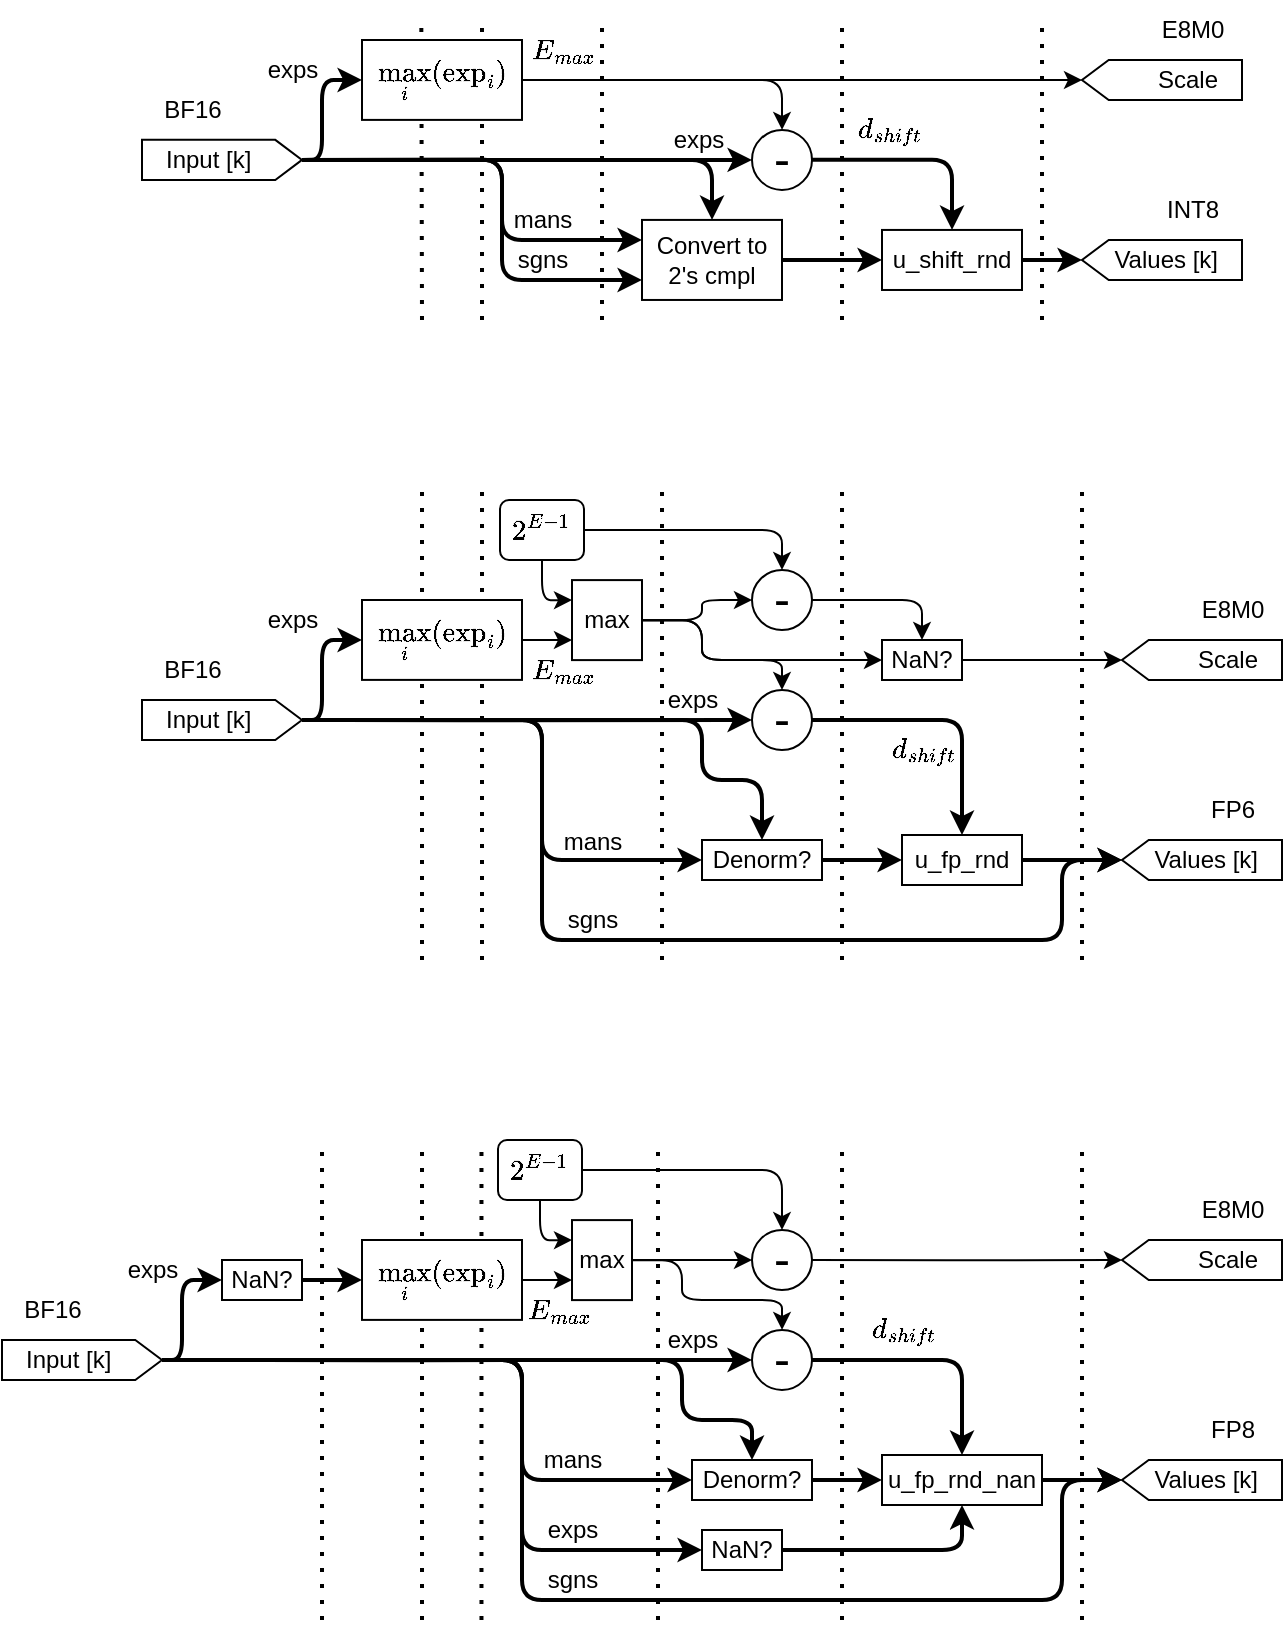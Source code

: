 <mxfile>
    <diagram id="izr5ojlLVmo8zyCvxxbJ" name="Page-1">
        <mxGraphModel dx="999" dy="574" grid="1" gridSize="10" guides="1" tooltips="1" connect="1" arrows="1" fold="1" page="1" pageScale="1" pageWidth="850" pageHeight="1100" math="1" shadow="0">
            <root>
                <mxCell id="0"/>
                <mxCell id="1" parent="0"/>
                <mxCell id="650" value="" style="endArrow=none;dashed=1;html=1;dashPattern=1 3;strokeWidth=2;" parent="1" edge="1">
                    <mxGeometry width="50" height="50" relative="1" as="geometry">
                        <mxPoint x="250" y="870" as="sourcePoint"/>
                        <mxPoint x="250" y="630" as="targetPoint"/>
                    </mxGeometry>
                </mxCell>
                <mxCell id="651" value="" style="endArrow=none;dashed=1;html=1;dashPattern=1 3;strokeWidth=2;" parent="1" edge="1">
                    <mxGeometry width="50" height="50" relative="1" as="geometry">
                        <mxPoint x="279.74" y="870" as="sourcePoint"/>
                        <mxPoint x="279.74" y="630" as="targetPoint"/>
                    </mxGeometry>
                </mxCell>
                <mxCell id="496" value="" style="endArrow=none;dashed=1;html=1;dashPattern=1 3;strokeWidth=2;" parent="1" edge="1">
                    <mxGeometry width="50" height="50" relative="1" as="geometry">
                        <mxPoint x="250" y="220" as="sourcePoint"/>
                        <mxPoint x="249.66" y="70.05" as="targetPoint"/>
                    </mxGeometry>
                </mxCell>
                <mxCell id="497" value="" style="endArrow=none;dashed=1;html=1;dashPattern=1 3;strokeWidth=2;" parent="1" edge="1">
                    <mxGeometry width="50" height="50" relative="1" as="geometry">
                        <mxPoint x="280" y="220" as="sourcePoint"/>
                        <mxPoint x="280.0" y="70.05" as="targetPoint"/>
                    </mxGeometry>
                </mxCell>
                <mxCell id="498" value="mans" style="text;html=1;align=center;verticalAlign=middle;resizable=0;points=[];autosize=1;strokeColor=none;fillColor=none;fontSize=12;" parent="1" vertex="1">
                    <mxGeometry x="285" y="154.95" width="50" height="30" as="geometry"/>
                </mxCell>
                <mxCell id="499" value="BF16" style="text;html=1;align=center;verticalAlign=middle;resizable=0;points=[];autosize=1;strokeColor=none;fillColor=none;" parent="1" vertex="1">
                    <mxGeometry x="110" y="100.05" width="50" height="30" as="geometry"/>
                </mxCell>
                <mxCell id="500" style="edgeStyle=orthogonalEdgeStyle;html=1;entryX=0;entryY=0.5;entryDx=0;entryDy=0;fontSize=12;strokeWidth=2;exitX=0.5;exitY=1;exitDx=0;exitDy=0;" parent="1" source="503" target="506" edge="1">
                    <mxGeometry relative="1" as="geometry">
                        <Array as="points">
                            <mxPoint x="200" y="140"/>
                            <mxPoint x="200" y="100"/>
                        </Array>
                    </mxGeometry>
                </mxCell>
                <mxCell id="501" style="edgeStyle=orthogonalEdgeStyle;html=1;entryX=0;entryY=0.25;entryDx=0;entryDy=0;strokeWidth=2;exitX=0.5;exitY=1;exitDx=0;exitDy=0;" parent="1" source="503" target="512" edge="1">
                    <mxGeometry relative="1" as="geometry">
                        <Array as="points">
                            <mxPoint x="290" y="140"/>
                            <mxPoint x="290" y="180"/>
                        </Array>
                    </mxGeometry>
                </mxCell>
                <mxCell id="502" style="edgeStyle=orthogonalEdgeStyle;html=1;entryX=0;entryY=0.75;entryDx=0;entryDy=0;strokeWidth=2;exitX=0.5;exitY=1;exitDx=0;exitDy=0;" parent="1" source="503" target="512" edge="1">
                    <mxGeometry relative="1" as="geometry">
                        <Array as="points">
                            <mxPoint x="290" y="140"/>
                            <mxPoint x="290" y="200"/>
                        </Array>
                    </mxGeometry>
                </mxCell>
                <mxCell id="606" style="edgeStyle=orthogonalEdgeStyle;html=1;entryX=0.5;entryY=0;entryDx=0;entryDy=0;strokeWidth=2;" parent="1" source="503" target="512" edge="1">
                    <mxGeometry relative="1" as="geometry"/>
                </mxCell>
                <mxCell id="503" value="&amp;nbsp; &amp;nbsp;Input [k]" style="shape=offPageConnector;whiteSpace=wrap;html=1;rotation=0;direction=north;labelPosition=center;verticalLabelPosition=middle;align=left;verticalAlign=middle;size=0.167;" parent="1" vertex="1">
                    <mxGeometry x="110" y="129.92" width="80" height="20.05" as="geometry"/>
                </mxCell>
                <mxCell id="504" style="edgeStyle=orthogonalEdgeStyle;html=1;entryX=0;entryY=0.5;entryDx=0;entryDy=0;fontSize=12;strokeWidth=2;exitX=0.5;exitY=1;exitDx=0;exitDy=0;" parent="1" source="503" target="518" edge="1">
                    <mxGeometry relative="1" as="geometry">
                        <mxPoint x="465" y="155" as="targetPoint"/>
                        <mxPoint x="170" y="139.95" as="sourcePoint"/>
                        <Array as="points">
                            <mxPoint x="190" y="140"/>
                            <mxPoint x="190" y="140"/>
                        </Array>
                    </mxGeometry>
                </mxCell>
                <mxCell id="505" value="exps" style="text;html=1;align=center;verticalAlign=middle;resizable=0;points=[];autosize=1;strokeColor=none;fillColor=none;fontSize=12;" parent="1" vertex="1">
                    <mxGeometry x="160" y="80.0" width="50" height="30" as="geometry"/>
                </mxCell>
                <mxCell id="506" value="$$\max_{i} (\text{exp}_i)$$" style="rounded=0;whiteSpace=wrap;html=1;" parent="1" vertex="1">
                    <mxGeometry x="220" y="80" width="80" height="39.95" as="geometry"/>
                </mxCell>
                <mxCell id="507" value="&lt;span style=&quot;text-align: left;&quot;&gt;Values [k]&amp;nbsp; &amp;nbsp;&lt;/span&gt;" style="shape=offPageConnector;whiteSpace=wrap;html=1;rotation=0;direction=south;labelPosition=center;verticalLabelPosition=middle;align=right;verticalAlign=middle;size=0.167;" parent="1" vertex="1">
                    <mxGeometry x="580" y="179.97" width="80" height="20" as="geometry"/>
                </mxCell>
                <mxCell id="508" value="&lt;div style=&quot;text-align: left;&quot;&gt;&lt;span style=&quot;background-color: initial;&quot;&gt;Scale&amp;nbsp; &amp;nbsp;&lt;/span&gt;&lt;/div&gt;" style="shape=offPageConnector;whiteSpace=wrap;html=1;rotation=0;direction=south;labelPosition=center;verticalLabelPosition=middle;align=right;verticalAlign=middle;size=0.167;" parent="1" vertex="1">
                    <mxGeometry x="580" y="90" width="80" height="20" as="geometry"/>
                </mxCell>
                <mxCell id="509" style="edgeStyle=orthogonalEdgeStyle;html=1;entryX=0.5;entryY=1;entryDx=0;entryDy=0;strokeWidth=2;" parent="1" source="510" target="507" edge="1">
                    <mxGeometry relative="1" as="geometry"/>
                </mxCell>
                <mxCell id="510" value="u_shift_rnd" style="rounded=0;whiteSpace=wrap;html=1;" parent="1" vertex="1">
                    <mxGeometry x="480" y="174.97" width="70" height="30.02" as="geometry"/>
                </mxCell>
                <mxCell id="511" style="edgeStyle=orthogonalEdgeStyle;html=1;entryX=0;entryY=0.5;entryDx=0;entryDy=0;strokeWidth=2;" parent="1" source="512" target="510" edge="1">
                    <mxGeometry relative="1" as="geometry"/>
                </mxCell>
                <mxCell id="512" value="Convert to&lt;br&gt;2's cmpl" style="rounded=0;whiteSpace=wrap;html=1;" parent="1" vertex="1">
                    <mxGeometry x="360" y="169.96" width="70" height="40.02" as="geometry"/>
                </mxCell>
                <mxCell id="513" value="E8M0" style="text;html=1;align=center;verticalAlign=middle;resizable=0;points=[];autosize=1;strokeColor=none;fillColor=none;fontSize=12;" parent="1" vertex="1">
                    <mxGeometry x="610" y="60.0" width="50" height="30" as="geometry"/>
                </mxCell>
                <mxCell id="514" value="INT8" style="text;html=1;align=center;verticalAlign=middle;resizable=0;points=[];autosize=1;strokeColor=none;fillColor=none;fontSize=12;" parent="1" vertex="1">
                    <mxGeometry x="610" y="149.97" width="50" height="30" as="geometry"/>
                </mxCell>
                <mxCell id="515" style="edgeStyle=orthogonalEdgeStyle;html=1;entryX=0.5;entryY=0;entryDx=0;entryDy=0;fontSize=12;exitX=1;exitY=0.5;exitDx=0;exitDy=0;" parent="1" source="506" target="518" edge="1">
                    <mxGeometry relative="1" as="geometry">
                        <mxPoint x="545" y="135" as="targetPoint"/>
                        <mxPoint x="340" y="100.0" as="sourcePoint"/>
                    </mxGeometry>
                </mxCell>
                <mxCell id="516" style="edgeStyle=orthogonalEdgeStyle;html=1;entryX=0.5;entryY=1;entryDx=0;entryDy=0;fontSize=12;exitX=1;exitY=0.5;exitDx=0;exitDy=0;" parent="1" source="506" target="508" edge="1">
                    <mxGeometry relative="1" as="geometry">
                        <mxPoint x="365" y="110.0" as="sourcePoint"/>
                    </mxGeometry>
                </mxCell>
                <mxCell id="517" style="edgeStyle=orthogonalEdgeStyle;html=1;entryX=0.5;entryY=0;entryDx=0;entryDy=0;strokeWidth=2;" parent="1" source="518" target="510" edge="1">
                    <mxGeometry relative="1" as="geometry"/>
                </mxCell>
                <mxCell id="518" value="-" style="ellipse;whiteSpace=wrap;html=1;aspect=fixed;fontSize=24;" parent="1" vertex="1">
                    <mxGeometry x="415" y="124.94" width="30" height="30" as="geometry"/>
                </mxCell>
                <mxCell id="519" value="exps" style="text;html=1;align=center;verticalAlign=middle;resizable=0;points=[];autosize=1;strokeColor=none;fillColor=none;fontSize=12;" parent="1" vertex="1">
                    <mxGeometry x="363" y="115.0" width="50" height="30" as="geometry"/>
                </mxCell>
                <mxCell id="520" value="sgns" style="text;html=1;align=center;verticalAlign=middle;resizable=0;points=[];autosize=1;strokeColor=none;fillColor=none;fontSize=12;" parent="1" vertex="1">
                    <mxGeometry x="285" y="174.97" width="50" height="30" as="geometry"/>
                </mxCell>
                <mxCell id="521" value="$$E_{max}$$" style="text;html=1;align=center;verticalAlign=middle;resizable=0;points=[];autosize=1;strokeColor=none;fillColor=none;fontSize=12;" parent="1" vertex="1">
                    <mxGeometry x="270" y="70.05" width="100" height="30" as="geometry"/>
                </mxCell>
                <mxCell id="522" value="" style="endArrow=none;dashed=1;html=1;dashPattern=1 3;strokeWidth=2;" parent="1" edge="1">
                    <mxGeometry width="50" height="50" relative="1" as="geometry">
                        <mxPoint x="460" y="220" as="sourcePoint"/>
                        <mxPoint x="460.0" y="69.95" as="targetPoint"/>
                    </mxGeometry>
                </mxCell>
                <mxCell id="523" value="" style="endArrow=none;dashed=1;html=1;dashPattern=1 3;strokeWidth=2;" parent="1" edge="1">
                    <mxGeometry width="50" height="50" relative="1" as="geometry">
                        <mxPoint x="560" y="220" as="sourcePoint"/>
                        <mxPoint x="560" y="70.05" as="targetPoint"/>
                    </mxGeometry>
                </mxCell>
                <mxCell id="524" value="" style="endArrow=none;dashed=1;html=1;dashPattern=1 3;strokeWidth=2;" parent="1" edge="1">
                    <mxGeometry width="50" height="50" relative="1" as="geometry">
                        <mxPoint x="340" y="220" as="sourcePoint"/>
                        <mxPoint x="340.0" y="70.05" as="targetPoint"/>
                    </mxGeometry>
                </mxCell>
                <mxCell id="525" value="$$d_{shift}$$" style="text;html=1;align=center;verticalAlign=middle;resizable=0;points=[];autosize=1;strokeColor=none;fillColor=none;" parent="1" vertex="1">
                    <mxGeometry x="438" y="110.0" width="90" height="30" as="geometry"/>
                </mxCell>
                <mxCell id="526" value="" style="endArrow=none;dashed=1;html=1;dashPattern=1 3;strokeWidth=2;" parent="1" edge="1">
                    <mxGeometry width="50" height="50" relative="1" as="geometry">
                        <mxPoint x="250" y="540" as="sourcePoint"/>
                        <mxPoint x="250" y="300" as="targetPoint"/>
                    </mxGeometry>
                </mxCell>
                <mxCell id="527" value="" style="endArrow=none;dashed=1;html=1;dashPattern=1 3;strokeWidth=2;" parent="1" edge="1">
                    <mxGeometry width="50" height="50" relative="1" as="geometry">
                        <mxPoint x="280" y="540" as="sourcePoint"/>
                        <mxPoint x="280" y="300" as="targetPoint"/>
                    </mxGeometry>
                </mxCell>
                <mxCell id="528" value="sgns" style="text;html=1;align=center;verticalAlign=middle;resizable=0;points=[];autosize=1;strokeColor=none;fillColor=none;fontSize=12;" parent="1" vertex="1">
                    <mxGeometry x="310" y="505" width="50" height="30" as="geometry"/>
                </mxCell>
                <mxCell id="529" value="$$E_{max}$$" style="text;html=1;align=center;verticalAlign=middle;resizable=0;points=[];autosize=1;strokeColor=none;fillColor=none;fontSize=12;" parent="1" vertex="1">
                    <mxGeometry x="270" y="380.05" width="100" height="30" as="geometry"/>
                </mxCell>
                <mxCell id="530" value="mans" style="text;html=1;align=center;verticalAlign=middle;resizable=0;points=[];autosize=1;strokeColor=none;fillColor=none;fontSize=12;" parent="1" vertex="1">
                    <mxGeometry x="310" y="465.5" width="50" height="30" as="geometry"/>
                </mxCell>
                <mxCell id="531" value="BF16" style="text;html=1;align=center;verticalAlign=middle;resizable=0;points=[];autosize=1;strokeColor=none;fillColor=none;" parent="1" vertex="1">
                    <mxGeometry x="110" y="380.0" width="50" height="30" as="geometry"/>
                </mxCell>
                <mxCell id="532" style="edgeStyle=orthogonalEdgeStyle;html=1;entryX=0;entryY=0.5;entryDx=0;entryDy=0;fontSize=12;strokeWidth=2;" parent="1" source="536" target="542" edge="1">
                    <mxGeometry relative="1" as="geometry">
                        <Array as="points">
                            <mxPoint x="200" y="420"/>
                            <mxPoint x="200" y="380"/>
                        </Array>
                    </mxGeometry>
                </mxCell>
                <mxCell id="533" style="edgeStyle=orthogonalEdgeStyle;html=1;strokeWidth=2;entryX=0.5;entryY=1;entryDx=0;entryDy=0;" parent="1" source="536" target="543" edge="1">
                    <mxGeometry relative="1" as="geometry">
                        <Array as="points">
                            <mxPoint x="310" y="420"/>
                            <mxPoint x="310" y="530"/>
                            <mxPoint x="570" y="530"/>
                            <mxPoint x="570" y="490"/>
                        </Array>
                        <mxPoint x="680" y="510" as="targetPoint"/>
                    </mxGeometry>
                </mxCell>
                <mxCell id="535" style="edgeStyle=orthogonalEdgeStyle;html=1;entryX=0.5;entryY=0;entryDx=0;entryDy=0;strokeWidth=2;" parent="1" source="536" target="563" edge="1">
                    <mxGeometry relative="1" as="geometry">
                        <Array as="points">
                            <mxPoint x="390" y="420"/>
                            <mxPoint x="390" y="450"/>
                            <mxPoint x="420" y="450"/>
                        </Array>
                    </mxGeometry>
                </mxCell>
                <mxCell id="660" style="edgeStyle=orthogonalEdgeStyle;html=1;entryX=0;entryY=0.5;entryDx=0;entryDy=0;strokeWidth=2;elbow=vertical;" parent="1" source="536" target="563" edge="1">
                    <mxGeometry relative="1" as="geometry">
                        <Array as="points">
                            <mxPoint x="310" y="420"/>
                            <mxPoint x="310" y="490"/>
                        </Array>
                    </mxGeometry>
                </mxCell>
                <mxCell id="536" value="&amp;nbsp; &amp;nbsp;Input [k]" style="shape=offPageConnector;whiteSpace=wrap;html=1;rotation=0;direction=north;labelPosition=center;verticalLabelPosition=middle;align=left;verticalAlign=middle;size=0.167;" parent="1" vertex="1">
                    <mxGeometry x="110" y="410" width="80" height="20" as="geometry"/>
                </mxCell>
                <mxCell id="537" style="edgeStyle=orthogonalEdgeStyle;html=1;entryX=0;entryY=0.5;entryDx=0;entryDy=0;fontSize=12;strokeWidth=2;" parent="1" target="550" edge="1">
                    <mxGeometry relative="1" as="geometry">
                        <mxPoint x="525" y="435.05" as="targetPoint"/>
                        <mxPoint x="210" y="420.05" as="sourcePoint"/>
                        <Array as="points">
                            <mxPoint x="280" y="420.05"/>
                            <mxPoint x="280" y="420.05"/>
                        </Array>
                    </mxGeometry>
                </mxCell>
                <mxCell id="538" value="exps" style="text;html=1;align=center;verticalAlign=middle;resizable=0;points=[];autosize=1;strokeColor=none;fillColor=none;fontSize=12;" parent="1" vertex="1">
                    <mxGeometry x="160" y="355.05" width="50" height="30" as="geometry"/>
                </mxCell>
                <mxCell id="632" style="edgeStyle=orthogonalEdgeStyle;html=1;entryX=0;entryY=0.75;entryDx=0;entryDy=0;" parent="1" source="542" target="610" edge="1">
                    <mxGeometry relative="1" as="geometry"/>
                </mxCell>
                <mxCell id="542" value="$$\max_{i} (\text{exp}_i)$$" style="rounded=0;whiteSpace=wrap;html=1;" parent="1" vertex="1">
                    <mxGeometry x="220" y="360" width="80" height="39.95" as="geometry"/>
                </mxCell>
                <mxCell id="543" value="&lt;span style=&quot;text-align: left;&quot;&gt;Values [k]&amp;nbsp; &amp;nbsp;&lt;/span&gt;" style="shape=offPageConnector;whiteSpace=wrap;html=1;rotation=0;direction=south;labelPosition=center;verticalLabelPosition=middle;align=right;verticalAlign=middle;size=0.167;" parent="1" vertex="1">
                    <mxGeometry x="600" y="480" width="80" height="20" as="geometry"/>
                </mxCell>
                <mxCell id="544" value="&lt;span style=&quot;text-align: left;&quot;&gt;Scale&amp;nbsp; &amp;nbsp;&lt;/span&gt;" style="shape=offPageConnector;whiteSpace=wrap;html=1;rotation=0;direction=south;labelPosition=center;verticalLabelPosition=middle;align=right;verticalAlign=middle;size=0.167;" parent="1" vertex="1">
                    <mxGeometry x="600" y="380" width="80" height="20" as="geometry"/>
                </mxCell>
                <mxCell id="545" style="edgeStyle=orthogonalEdgeStyle;html=1;entryX=0.5;entryY=1;entryDx=0;entryDy=0;strokeWidth=2;" parent="1" source="546" target="543" edge="1">
                    <mxGeometry relative="1" as="geometry">
                        <Array as="points">
                            <mxPoint x="590" y="490"/>
                            <mxPoint x="590" y="490"/>
                        </Array>
                    </mxGeometry>
                </mxCell>
                <mxCell id="546" value="u_fp_rnd" style="rounded=0;whiteSpace=wrap;html=1;" parent="1" vertex="1">
                    <mxGeometry x="490" y="477.5" width="60" height="25" as="geometry"/>
                </mxCell>
                <mxCell id="547" value="E8M0" style="text;html=1;align=center;verticalAlign=middle;resizable=0;points=[];autosize=1;strokeColor=none;fillColor=none;fontSize=12;" parent="1" vertex="1">
                    <mxGeometry x="630" y="350.0" width="50" height="30" as="geometry"/>
                </mxCell>
                <mxCell id="548" value="FP6" style="text;html=1;align=center;verticalAlign=middle;resizable=0;points=[];autosize=1;strokeColor=none;fillColor=none;fontSize=12;" parent="1" vertex="1">
                    <mxGeometry x="630" y="450" width="50" height="30" as="geometry"/>
                </mxCell>
                <mxCell id="549" style="edgeStyle=orthogonalEdgeStyle;html=1;entryX=0.5;entryY=0;entryDx=0;entryDy=0;strokeWidth=2;" parent="1" source="550" target="546" edge="1">
                    <mxGeometry relative="1" as="geometry"/>
                </mxCell>
                <mxCell id="550" value="-" style="ellipse;whiteSpace=wrap;html=1;aspect=fixed;fontSize=24;" parent="1" vertex="1">
                    <mxGeometry x="415" y="405" width="30" height="30" as="geometry"/>
                </mxCell>
                <mxCell id="551" value="exps" style="text;html=1;align=center;verticalAlign=middle;resizable=0;points=[];autosize=1;strokeColor=none;fillColor=none;fontSize=12;" parent="1" vertex="1">
                    <mxGeometry x="360" y="394.97" width="50" height="30" as="geometry"/>
                </mxCell>
                <mxCell id="552" value="" style="endArrow=none;dashed=1;html=1;dashPattern=1 3;strokeWidth=2;" parent="1" edge="1">
                    <mxGeometry width="50" height="50" relative="1" as="geometry">
                        <mxPoint x="460.0" y="540" as="sourcePoint"/>
                        <mxPoint x="460.0" y="300" as="targetPoint"/>
                    </mxGeometry>
                </mxCell>
                <mxCell id="553" value="" style="endArrow=none;dashed=1;html=1;dashPattern=1 3;strokeWidth=2;" parent="1" edge="1">
                    <mxGeometry width="50" height="50" relative="1" as="geometry">
                        <mxPoint x="580" y="540" as="sourcePoint"/>
                        <mxPoint x="580" y="300" as="targetPoint"/>
                    </mxGeometry>
                </mxCell>
                <mxCell id="556" style="edgeStyle=orthogonalEdgeStyle;html=1;entryX=0.5;entryY=1;entryDx=0;entryDy=0;" parent="1" source="557" target="544" edge="1">
                    <mxGeometry relative="1" as="geometry"/>
                </mxCell>
                <mxCell id="557" value="NaN?" style="rounded=0;whiteSpace=wrap;html=1;strokeWidth=1;" parent="1" vertex="1">
                    <mxGeometry x="480" y="380" width="40" height="20" as="geometry"/>
                </mxCell>
                <mxCell id="637" style="edgeStyle=orthogonalEdgeStyle;html=1;entryX=0;entryY=0.25;entryDx=0;entryDy=0;exitX=0.5;exitY=1;exitDx=0;exitDy=0;" parent="1" source="657" target="610" edge="1">
                    <mxGeometry relative="1" as="geometry">
                        <mxPoint x="305" y="340" as="sourcePoint"/>
                    </mxGeometry>
                </mxCell>
                <mxCell id="656" style="edgeStyle=orthogonalEdgeStyle;html=1;entryX=0.5;entryY=0;entryDx=0;entryDy=0;strokeWidth=1;elbow=vertical;exitX=1;exitY=0.5;exitDx=0;exitDy=0;" parent="1" source="657" target="614" edge="1">
                    <mxGeometry relative="1" as="geometry">
                        <mxPoint x="350" y="325" as="sourcePoint"/>
                    </mxGeometry>
                </mxCell>
                <mxCell id="560" value="" style="endArrow=none;dashed=1;html=1;dashPattern=1 3;strokeWidth=2;" parent="1" edge="1">
                    <mxGeometry width="50" height="50" relative="1" as="geometry">
                        <mxPoint x="370" y="540" as="sourcePoint"/>
                        <mxPoint x="370" y="300" as="targetPoint"/>
                    </mxGeometry>
                </mxCell>
                <mxCell id="561" value="$$d_{shift}$$" style="text;html=1;align=center;verticalAlign=middle;resizable=0;points=[];autosize=1;strokeColor=none;fillColor=none;" parent="1" vertex="1">
                    <mxGeometry x="455" y="420" width="90" height="30" as="geometry"/>
                </mxCell>
                <mxCell id="562" style="edgeStyle=orthogonalEdgeStyle;html=1;entryX=0;entryY=0.5;entryDx=0;entryDy=0;strokeWidth=2;" parent="1" source="563" target="546" edge="1">
                    <mxGeometry relative="1" as="geometry"/>
                </mxCell>
                <mxCell id="563" value="Denorm?" style="whiteSpace=wrap;html=1;" parent="1" vertex="1">
                    <mxGeometry x="390" y="480" width="60" height="20" as="geometry"/>
                </mxCell>
                <mxCell id="566" value="sgns" style="text;html=1;align=center;verticalAlign=middle;resizable=0;points=[];autosize=1;strokeColor=none;fillColor=none;fontSize=12;" parent="1" vertex="1">
                    <mxGeometry x="300" y="835" width="50" height="30" as="geometry"/>
                </mxCell>
                <mxCell id="567" value="$$E_{max}$$" style="text;html=1;align=center;verticalAlign=middle;resizable=0;points=[];autosize=1;strokeColor=none;fillColor=none;fontSize=12;" parent="1" vertex="1">
                    <mxGeometry x="268" y="700" width="100" height="30" as="geometry"/>
                </mxCell>
                <mxCell id="568" value="mans" style="text;html=1;align=center;verticalAlign=middle;resizable=0;points=[];autosize=1;strokeColor=none;fillColor=none;fontSize=12;" parent="1" vertex="1">
                    <mxGeometry x="300" y="775" width="50" height="30" as="geometry"/>
                </mxCell>
                <mxCell id="569" value="BF16" style="text;html=1;align=center;verticalAlign=middle;resizable=0;points=[];autosize=1;strokeColor=none;fillColor=none;" parent="1" vertex="1">
                    <mxGeometry x="40" y="700.0" width="50" height="30" as="geometry"/>
                </mxCell>
                <mxCell id="571" style="edgeStyle=orthogonalEdgeStyle;html=1;strokeWidth=2;entryX=0.5;entryY=1;entryDx=0;entryDy=0;" parent="1" source="574" target="577" edge="1">
                    <mxGeometry relative="1" as="geometry">
                        <Array as="points">
                            <mxPoint x="300" y="740"/>
                            <mxPoint x="300" y="860"/>
                            <mxPoint x="570" y="860"/>
                            <mxPoint x="570" y="800"/>
                        </Array>
                        <mxPoint x="640" y="830" as="targetPoint"/>
                    </mxGeometry>
                </mxCell>
                <mxCell id="572" style="edgeStyle=orthogonalEdgeStyle;html=1;entryX=0;entryY=0.5;entryDx=0;entryDy=0;strokeWidth=2;" parent="1" source="574" target="596" edge="1">
                    <mxGeometry relative="1" as="geometry">
                        <Array as="points">
                            <mxPoint x="130" y="740"/>
                            <mxPoint x="130" y="700"/>
                        </Array>
                    </mxGeometry>
                </mxCell>
                <mxCell id="573" style="edgeStyle=orthogonalEdgeStyle;html=1;entryX=0.5;entryY=0;entryDx=0;entryDy=0;strokeWidth=2;" parent="1" source="574" target="602" edge="1">
                    <mxGeometry relative="1" as="geometry">
                        <Array as="points">
                            <mxPoint x="380" y="740"/>
                            <mxPoint x="380" y="770"/>
                            <mxPoint x="415" y="770"/>
                        </Array>
                    </mxGeometry>
                </mxCell>
                <mxCell id="603" style="edgeStyle=orthogonalEdgeStyle;html=1;entryX=0;entryY=0.5;entryDx=0;entryDy=0;strokeWidth=2;" parent="1" source="574" target="602" edge="1">
                    <mxGeometry relative="1" as="geometry">
                        <Array as="points">
                            <mxPoint x="300" y="740"/>
                            <mxPoint x="300" y="800"/>
                        </Array>
                    </mxGeometry>
                </mxCell>
                <mxCell id="654" style="edgeStyle=orthogonalEdgeStyle;html=1;entryX=0;entryY=0.5;entryDx=0;entryDy=0;strokeWidth=2;" parent="1" source="574" target="652" edge="1">
                    <mxGeometry relative="1" as="geometry">
                        <Array as="points">
                            <mxPoint x="300" y="740"/>
                            <mxPoint x="300" y="835"/>
                        </Array>
                    </mxGeometry>
                </mxCell>
                <mxCell id="574" value="&amp;nbsp; &amp;nbsp;Input [k]" style="shape=offPageConnector;whiteSpace=wrap;html=1;rotation=0;direction=north;labelPosition=center;verticalLabelPosition=middle;align=left;verticalAlign=middle;size=0.167;" parent="1" vertex="1">
                    <mxGeometry x="40" y="730" width="80" height="20.05" as="geometry"/>
                </mxCell>
                <mxCell id="575" style="edgeStyle=orthogonalEdgeStyle;html=1;entryX=0;entryY=0.5;entryDx=0;entryDy=0;fontSize=12;strokeWidth=2;" parent="1" target="584" edge="1">
                    <mxGeometry relative="1" as="geometry">
                        <mxPoint x="485" y="755.05" as="targetPoint"/>
                        <mxPoint x="170" y="740.05" as="sourcePoint"/>
                        <Array as="points">
                            <mxPoint x="240" y="740.05"/>
                            <mxPoint x="240" y="740.05"/>
                        </Array>
                    </mxGeometry>
                </mxCell>
                <mxCell id="576" value="exps" style="text;html=1;align=center;verticalAlign=middle;resizable=0;points=[];autosize=1;strokeColor=none;fillColor=none;fontSize=12;" parent="1" vertex="1">
                    <mxGeometry x="90" y="680.05" width="50" height="30" as="geometry"/>
                </mxCell>
                <mxCell id="577" value="&lt;span style=&quot;text-align: left;&quot;&gt;Values [k]&amp;nbsp; &amp;nbsp;&lt;/span&gt;" style="shape=offPageConnector;whiteSpace=wrap;html=1;rotation=0;direction=south;labelPosition=center;verticalLabelPosition=middle;align=right;verticalAlign=middle;size=0.167;" parent="1" vertex="1">
                    <mxGeometry x="600" y="789.94" width="80" height="20.06" as="geometry"/>
                </mxCell>
                <mxCell id="578" value="&lt;span style=&quot;text-align: left;&quot;&gt;Scale&amp;nbsp; &amp;nbsp;&lt;/span&gt;" style="shape=offPageConnector;whiteSpace=wrap;html=1;rotation=0;direction=south;labelPosition=center;verticalLabelPosition=middle;align=right;verticalAlign=middle;size=0.167;" parent="1" vertex="1">
                    <mxGeometry x="600" y="680" width="80" height="19.99" as="geometry"/>
                </mxCell>
                <mxCell id="605" style="edgeStyle=none;html=1;entryX=0.5;entryY=1;entryDx=0;entryDy=0;strokeWidth=2;" parent="1" source="580" target="577" edge="1">
                    <mxGeometry relative="1" as="geometry"/>
                </mxCell>
                <mxCell id="580" value="u_fp_rnd_nan" style="rounded=0;whiteSpace=wrap;html=1;" parent="1" vertex="1">
                    <mxGeometry x="480" y="787.5" width="80" height="25" as="geometry"/>
                </mxCell>
                <mxCell id="581" value="E8M0" style="text;html=1;align=center;verticalAlign=middle;resizable=0;points=[];autosize=1;strokeColor=none;fillColor=none;fontSize=12;" parent="1" vertex="1">
                    <mxGeometry x="630" y="650.05" width="50" height="30" as="geometry"/>
                </mxCell>
                <mxCell id="582" value="FP8" style="text;html=1;align=center;verticalAlign=middle;resizable=0;points=[];autosize=1;strokeColor=none;fillColor=none;fontSize=12;" parent="1" vertex="1">
                    <mxGeometry x="630" y="759.94" width="50" height="30" as="geometry"/>
                </mxCell>
                <mxCell id="583" style="edgeStyle=orthogonalEdgeStyle;html=1;entryX=0.5;entryY=0;entryDx=0;entryDy=0;strokeWidth=2;" parent="1" source="584" target="580" edge="1">
                    <mxGeometry relative="1" as="geometry"/>
                </mxCell>
                <mxCell id="584" value="-" style="ellipse;whiteSpace=wrap;html=1;aspect=fixed;fontSize=24;" parent="1" vertex="1">
                    <mxGeometry x="415" y="724.95" width="30" height="30" as="geometry"/>
                </mxCell>
                <mxCell id="585" value="exps" style="text;html=1;align=center;verticalAlign=middle;resizable=0;points=[];autosize=1;strokeColor=none;fillColor=none;fontSize=12;" parent="1" vertex="1">
                    <mxGeometry x="360" y="714.97" width="50" height="30" as="geometry"/>
                </mxCell>
                <mxCell id="586" value="" style="endArrow=none;dashed=1;html=1;dashPattern=1 3;strokeWidth=2;" parent="1" edge="1">
                    <mxGeometry width="50" height="50" relative="1" as="geometry">
                        <mxPoint x="460" y="870" as="sourcePoint"/>
                        <mxPoint x="460" y="630" as="targetPoint"/>
                    </mxGeometry>
                </mxCell>
                <mxCell id="587" value="" style="endArrow=none;dashed=1;html=1;dashPattern=1 3;strokeWidth=2;" parent="1" edge="1">
                    <mxGeometry width="50" height="50" relative="1" as="geometry">
                        <mxPoint x="200" y="870" as="sourcePoint"/>
                        <mxPoint x="200" y="630" as="targetPoint"/>
                    </mxGeometry>
                </mxCell>
                <mxCell id="588" value="" style="endArrow=none;dashed=1;html=1;dashPattern=1 3;strokeWidth=2;" parent="1" edge="1">
                    <mxGeometry width="50" height="50" relative="1" as="geometry">
                        <mxPoint x="580" y="870" as="sourcePoint"/>
                        <mxPoint x="580" y="630" as="targetPoint"/>
                    </mxGeometry>
                </mxCell>
                <mxCell id="589" style="edgeStyle=orthogonalEdgeStyle;html=1;strokeWidth=1;entryX=0.5;entryY=1;entryDx=0;entryDy=0;exitX=1;exitY=0.5;exitDx=0;exitDy=0;" parent="1" source="623" target="578" edge="1">
                    <mxGeometry relative="1" as="geometry">
                        <mxPoint x="692.5" y="690" as="targetPoint"/>
                        <mxPoint x="502.5" y="670" as="sourcePoint"/>
                    </mxGeometry>
                </mxCell>
                <mxCell id="594" style="edgeStyle=orthogonalEdgeStyle;html=1;entryX=0;entryY=0.5;entryDx=0;entryDy=0;strokeWidth=2;" parent="1" source="596" target="599" edge="1">
                    <mxGeometry relative="1" as="geometry">
                        <Array as="points">
                            <mxPoint x="170" y="700"/>
                        </Array>
                    </mxGeometry>
                </mxCell>
                <mxCell id="596" value="NaN?" style="rounded=0;whiteSpace=wrap;html=1;strokeWidth=1;" parent="1" vertex="1">
                    <mxGeometry x="150" y="690" width="40" height="20" as="geometry"/>
                </mxCell>
                <mxCell id="640" style="edgeStyle=orthogonalEdgeStyle;html=1;entryX=0;entryY=0.75;entryDx=0;entryDy=0;" parent="1" source="599" target="622" edge="1">
                    <mxGeometry relative="1" as="geometry"/>
                </mxCell>
                <mxCell id="599" value="$$\max_{i} (\text{exp}_i)$$" style="rounded=0;whiteSpace=wrap;html=1;" parent="1" vertex="1">
                    <mxGeometry x="220" y="680" width="80" height="39.95" as="geometry"/>
                </mxCell>
                <mxCell id="600" value="$$d_{shift}$$" style="text;html=1;align=center;verticalAlign=middle;resizable=0;points=[];autosize=1;strokeColor=none;fillColor=none;" parent="1" vertex="1">
                    <mxGeometry x="445" y="710.05" width="90" height="30" as="geometry"/>
                </mxCell>
                <mxCell id="604" style="edgeStyle=orthogonalEdgeStyle;html=1;entryX=0;entryY=0.5;entryDx=0;entryDy=0;strokeWidth=2;" parent="1" source="602" target="580" edge="1">
                    <mxGeometry relative="1" as="geometry"/>
                </mxCell>
                <mxCell id="602" value="Denorm?" style="whiteSpace=wrap;html=1;" parent="1" vertex="1">
                    <mxGeometry x="385" y="790" width="60" height="20" as="geometry"/>
                </mxCell>
                <mxCell id="633" style="edgeStyle=orthogonalEdgeStyle;html=1;entryX=0.5;entryY=0;entryDx=0;entryDy=0;" parent="1" source="610" target="550" edge="1">
                    <mxGeometry relative="1" as="geometry">
                        <Array as="points">
                            <mxPoint x="390" y="370"/>
                            <mxPoint x="390" y="390"/>
                            <mxPoint x="430" y="390"/>
                        </Array>
                    </mxGeometry>
                </mxCell>
                <mxCell id="634" style="edgeStyle=orthogonalEdgeStyle;html=1;entryX=0;entryY=0.5;entryDx=0;entryDy=0;" parent="1" source="610" target="557" edge="1">
                    <mxGeometry relative="1" as="geometry">
                        <Array as="points">
                            <mxPoint x="390" y="370"/>
                            <mxPoint x="390" y="390"/>
                        </Array>
                    </mxGeometry>
                </mxCell>
                <mxCell id="635" style="edgeStyle=orthogonalEdgeStyle;html=1;entryX=0;entryY=0.5;entryDx=0;entryDy=0;" parent="1" source="610" target="614" edge="1">
                    <mxGeometry relative="1" as="geometry">
                        <Array as="points">
                            <mxPoint x="390" y="370"/>
                            <mxPoint x="390" y="360"/>
                        </Array>
                    </mxGeometry>
                </mxCell>
                <mxCell id="610" value="max" style="rounded=0;whiteSpace=wrap;html=1;" parent="1" vertex="1">
                    <mxGeometry x="325" y="350.05" width="35" height="40" as="geometry"/>
                </mxCell>
                <mxCell id="638" style="edgeStyle=orthogonalEdgeStyle;html=1;entryX=0.5;entryY=0;entryDx=0;entryDy=0;" parent="1" source="614" target="557" edge="1">
                    <mxGeometry relative="1" as="geometry">
                        <Array as="points">
                            <mxPoint x="500" y="360"/>
                        </Array>
                    </mxGeometry>
                </mxCell>
                <mxCell id="614" value="-" style="ellipse;whiteSpace=wrap;html=1;aspect=fixed;fontSize=24;" parent="1" vertex="1">
                    <mxGeometry x="415" y="345" width="30" height="30" as="geometry"/>
                </mxCell>
                <mxCell id="642" style="edgeStyle=orthogonalEdgeStyle;html=1;entryX=0;entryY=0.25;entryDx=0;entryDy=0;exitX=0.5;exitY=1;exitDx=0;exitDy=0;" parent="1" source="658" target="622" edge="1">
                    <mxGeometry relative="1" as="geometry">
                        <mxPoint x="310.0" y="660" as="sourcePoint"/>
                    </mxGeometry>
                </mxCell>
                <mxCell id="623" value="-" style="ellipse;whiteSpace=wrap;html=1;aspect=fixed;fontSize=24;" parent="1" vertex="1">
                    <mxGeometry x="415" y="675.05" width="30" height="30" as="geometry"/>
                </mxCell>
                <mxCell id="644" style="edgeStyle=orthogonalEdgeStyle;html=1;entryX=0.5;entryY=0;entryDx=0;entryDy=0;strokeWidth=1;" parent="1" source="622" target="584" edge="1">
                    <mxGeometry relative="1" as="geometry">
                        <Array as="points">
                            <mxPoint x="380" y="690"/>
                            <mxPoint x="380" y="710"/>
                            <mxPoint x="430" y="710"/>
                        </Array>
                    </mxGeometry>
                </mxCell>
                <mxCell id="645" style="edgeStyle=orthogonalEdgeStyle;html=1;entryX=0;entryY=0.5;entryDx=0;entryDy=0;strokeWidth=1;" parent="1" source="622" target="623" edge="1">
                    <mxGeometry relative="1" as="geometry"/>
                </mxCell>
                <mxCell id="622" value="max" style="rounded=0;whiteSpace=wrap;html=1;" parent="1" vertex="1">
                    <mxGeometry x="325" y="670.05" width="30" height="40" as="geometry"/>
                </mxCell>
                <mxCell id="646" value="" style="endArrow=none;dashed=1;html=1;dashPattern=1 3;strokeWidth=2;" parent="1" edge="1">
                    <mxGeometry width="50" height="50" relative="1" as="geometry">
                        <mxPoint x="368" y="870" as="sourcePoint"/>
                        <mxPoint x="368" y="630" as="targetPoint"/>
                    </mxGeometry>
                </mxCell>
                <mxCell id="653" style="edgeStyle=orthogonalEdgeStyle;html=1;entryX=0.5;entryY=1;entryDx=0;entryDy=0;strokeWidth=2;" parent="1" source="652" target="580" edge="1">
                    <mxGeometry relative="1" as="geometry"/>
                </mxCell>
                <mxCell id="652" value="NaN?" style="rounded=0;whiteSpace=wrap;html=1;strokeWidth=1;" parent="1" vertex="1">
                    <mxGeometry x="390" y="825" width="40" height="20" as="geometry"/>
                </mxCell>
                <mxCell id="655" value="exps" style="text;html=1;align=center;verticalAlign=middle;resizable=0;points=[];autosize=1;strokeColor=none;fillColor=none;fontSize=12;" parent="1" vertex="1">
                    <mxGeometry x="300" y="810" width="50" height="30" as="geometry"/>
                </mxCell>
                <mxCell id="657" value="&lt;span style=&quot;&quot;&gt;$$2^{E-1}$$&lt;/span&gt;" style="rounded=1;whiteSpace=wrap;html=1;" parent="1" vertex="1">
                    <mxGeometry x="289" y="310" width="42" height="30" as="geometry"/>
                </mxCell>
                <mxCell id="659" style="edgeStyle=orthogonalEdgeStyle;html=1;entryX=0.5;entryY=0;entryDx=0;entryDy=0;strokeWidth=1;elbow=vertical;" parent="1" source="658" target="623" edge="1">
                    <mxGeometry relative="1" as="geometry"/>
                </mxCell>
                <mxCell id="658" value="&lt;span style=&quot;&quot;&gt;$$2^{E-1}$$&lt;/span&gt;" style="rounded=1;whiteSpace=wrap;html=1;" parent="1" vertex="1">
                    <mxGeometry x="288" y="630" width="42" height="30" as="geometry"/>
                </mxCell>
            </root>
        </mxGraphModel>
    </diagram>
</mxfile>